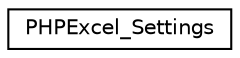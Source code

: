 digraph "Иерархия классов. Графический вид."
{
  edge [fontname="Helvetica",fontsize="10",labelfontname="Helvetica",labelfontsize="10"];
  node [fontname="Helvetica",fontsize="10",shape=record];
  rankdir="LR";
  Node0 [label="PHPExcel_Settings",height=0.2,width=0.4,color="black", fillcolor="white", style="filled",URL="$class_p_h_p_excel___settings.html"];
}

